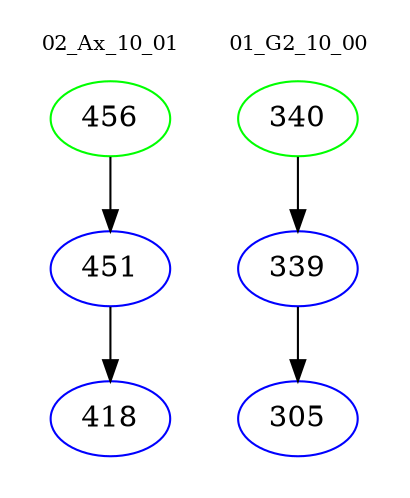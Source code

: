 digraph{
subgraph cluster_0 {
color = white
label = "02_Ax_10_01";
fontsize=10;
T0_456 [label="456", color="green"]
T0_456 -> T0_451 [color="black"]
T0_451 [label="451", color="blue"]
T0_451 -> T0_418 [color="black"]
T0_418 [label="418", color="blue"]
}
subgraph cluster_1 {
color = white
label = "01_G2_10_00";
fontsize=10;
T1_340 [label="340", color="green"]
T1_340 -> T1_339 [color="black"]
T1_339 [label="339", color="blue"]
T1_339 -> T1_305 [color="black"]
T1_305 [label="305", color="blue"]
}
}
